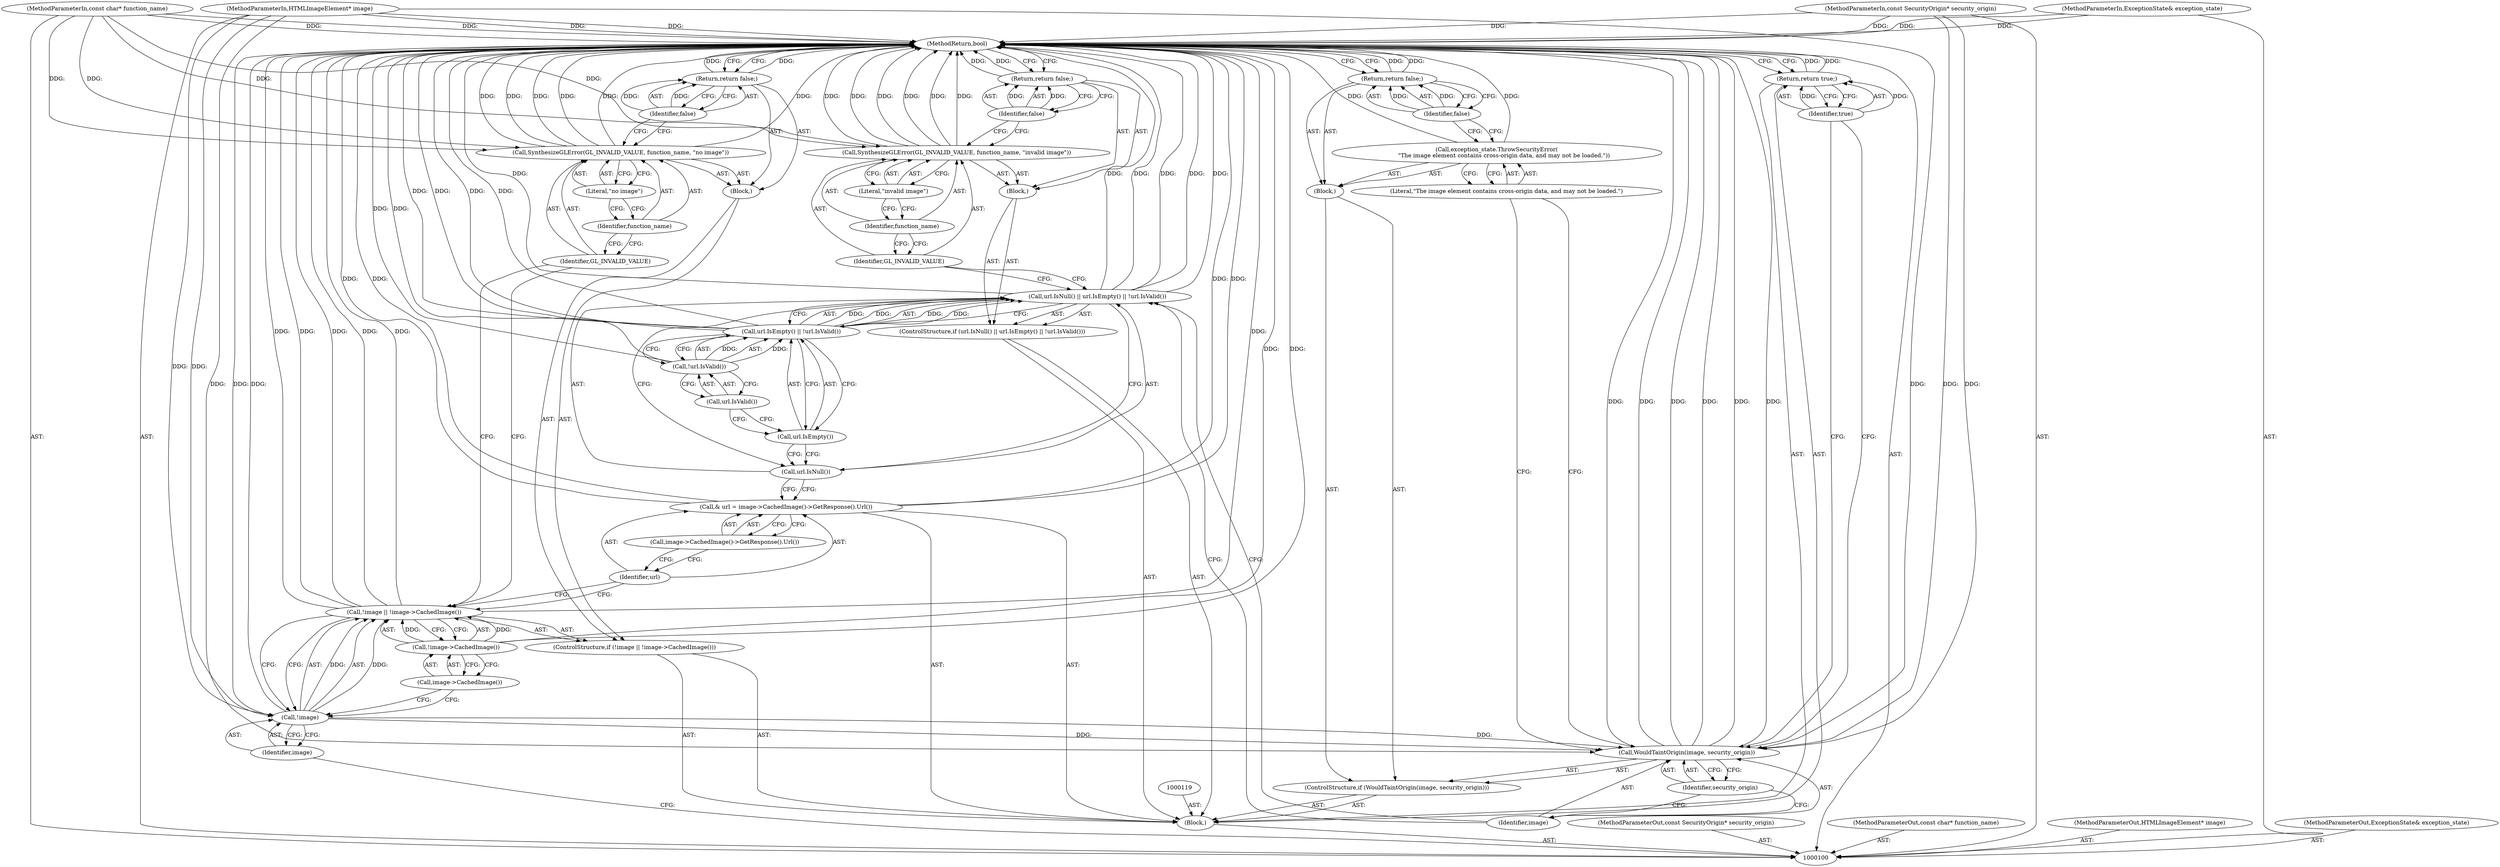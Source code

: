 digraph "0_Chrome_fae4d7b7d7e5c8a04a8b7a3258c0fc8362afa24c" {
"1000148" [label="(MethodReturn,bool)"];
"1000120" [label="(Call,& url = image->CachedImage()->GetResponse().Url())"];
"1000121" [label="(Identifier,url)"];
"1000122" [label="(Call,image->CachedImage()->GetResponse().Url())"];
"1000123" [label="(ControlStructure,if (url.IsNull() || url.IsEmpty() || !url.IsValid()))"];
"1000126" [label="(Call,url.IsEmpty() || !url.IsValid())"];
"1000127" [label="(Call,url.IsEmpty())"];
"1000128" [label="(Call,!url.IsValid())"];
"1000129" [label="(Call,url.IsValid())"];
"1000130" [label="(Block,)"];
"1000124" [label="(Call,url.IsNull() || url.IsEmpty() || !url.IsValid())"];
"1000125" [label="(Call,url.IsNull())"];
"1000132" [label="(Identifier,GL_INVALID_VALUE)"];
"1000131" [label="(Call,SynthesizeGLError(GL_INVALID_VALUE, function_name, \"invalid image\"))"];
"1000133" [label="(Identifier,function_name)"];
"1000134" [label="(Literal,\"invalid image\")"];
"1000136" [label="(Identifier,false)"];
"1000135" [label="(Return,return false;)"];
"1000139" [label="(Identifier,image)"];
"1000137" [label="(ControlStructure,if (WouldTaintOrigin(image, security_origin)))"];
"1000140" [label="(Identifier,security_origin)"];
"1000141" [label="(Block,)"];
"1000138" [label="(Call,WouldTaintOrigin(image, security_origin))"];
"1000142" [label="(Call,exception_state.ThrowSecurityError(\n        \"The image element contains cross-origin data, and may not be loaded.\"))"];
"1000143" [label="(Literal,\"The image element contains cross-origin data, and may not be loaded.\")"];
"1000145" [label="(Identifier,false)"];
"1000144" [label="(Return,return false;)"];
"1000101" [label="(MethodParameterIn,const SecurityOrigin* security_origin)"];
"1000203" [label="(MethodParameterOut,const SecurityOrigin* security_origin)"];
"1000147" [label="(Identifier,true)"];
"1000146" [label="(Return,return true;)"];
"1000102" [label="(MethodParameterIn,const char* function_name)"];
"1000204" [label="(MethodParameterOut,const char* function_name)"];
"1000103" [label="(MethodParameterIn,HTMLImageElement* image)"];
"1000205" [label="(MethodParameterOut,HTMLImageElement* image)"];
"1000105" [label="(Block,)"];
"1000104" [label="(MethodParameterIn,ExceptionState& exception_state)"];
"1000206" [label="(MethodParameterOut,ExceptionState& exception_state)"];
"1000110" [label="(Call,!image->CachedImage())"];
"1000111" [label="(Call,image->CachedImage())"];
"1000106" [label="(ControlStructure,if (!image || !image->CachedImage()))"];
"1000112" [label="(Block,)"];
"1000107" [label="(Call,!image || !image->CachedImage())"];
"1000108" [label="(Call,!image)"];
"1000109" [label="(Identifier,image)"];
"1000114" [label="(Identifier,GL_INVALID_VALUE)"];
"1000113" [label="(Call,SynthesizeGLError(GL_INVALID_VALUE, function_name, \"no image\"))"];
"1000115" [label="(Identifier,function_name)"];
"1000116" [label="(Literal,\"no image\")"];
"1000118" [label="(Identifier,false)"];
"1000117" [label="(Return,return false;)"];
"1000148" -> "1000100"  [label="AST: "];
"1000148" -> "1000117"  [label="CFG: "];
"1000148" -> "1000135"  [label="CFG: "];
"1000148" -> "1000144"  [label="CFG: "];
"1000148" -> "1000146"  [label="CFG: "];
"1000135" -> "1000148"  [label="DDG: "];
"1000117" -> "1000148"  [label="DDG: "];
"1000144" -> "1000148"  [label="DDG: "];
"1000146" -> "1000148"  [label="DDG: "];
"1000124" -> "1000148"  [label="DDG: "];
"1000124" -> "1000148"  [label="DDG: "];
"1000124" -> "1000148"  [label="DDG: "];
"1000142" -> "1000148"  [label="DDG: "];
"1000107" -> "1000148"  [label="DDG: "];
"1000107" -> "1000148"  [label="DDG: "];
"1000107" -> "1000148"  [label="DDG: "];
"1000104" -> "1000148"  [label="DDG: "];
"1000113" -> "1000148"  [label="DDG: "];
"1000113" -> "1000148"  [label="DDG: "];
"1000113" -> "1000148"  [label="DDG: "];
"1000138" -> "1000148"  [label="DDG: "];
"1000138" -> "1000148"  [label="DDG: "];
"1000138" -> "1000148"  [label="DDG: "];
"1000126" -> "1000148"  [label="DDG: "];
"1000126" -> "1000148"  [label="DDG: "];
"1000120" -> "1000148"  [label="DDG: "];
"1000120" -> "1000148"  [label="DDG: "];
"1000110" -> "1000148"  [label="DDG: "];
"1000108" -> "1000148"  [label="DDG: "];
"1000131" -> "1000148"  [label="DDG: "];
"1000131" -> "1000148"  [label="DDG: "];
"1000131" -> "1000148"  [label="DDG: "];
"1000128" -> "1000148"  [label="DDG: "];
"1000103" -> "1000148"  [label="DDG: "];
"1000102" -> "1000148"  [label="DDG: "];
"1000101" -> "1000148"  [label="DDG: "];
"1000120" -> "1000105"  [label="AST: "];
"1000120" -> "1000122"  [label="CFG: "];
"1000121" -> "1000120"  [label="AST: "];
"1000122" -> "1000120"  [label="AST: "];
"1000125" -> "1000120"  [label="CFG: "];
"1000120" -> "1000148"  [label="DDG: "];
"1000120" -> "1000148"  [label="DDG: "];
"1000121" -> "1000120"  [label="AST: "];
"1000121" -> "1000107"  [label="CFG: "];
"1000122" -> "1000121"  [label="CFG: "];
"1000122" -> "1000120"  [label="AST: "];
"1000122" -> "1000121"  [label="CFG: "];
"1000120" -> "1000122"  [label="CFG: "];
"1000123" -> "1000105"  [label="AST: "];
"1000124" -> "1000123"  [label="AST: "];
"1000130" -> "1000123"  [label="AST: "];
"1000126" -> "1000124"  [label="AST: "];
"1000126" -> "1000127"  [label="CFG: "];
"1000126" -> "1000128"  [label="CFG: "];
"1000127" -> "1000126"  [label="AST: "];
"1000128" -> "1000126"  [label="AST: "];
"1000124" -> "1000126"  [label="CFG: "];
"1000126" -> "1000148"  [label="DDG: "];
"1000126" -> "1000148"  [label="DDG: "];
"1000126" -> "1000124"  [label="DDG: "];
"1000126" -> "1000124"  [label="DDG: "];
"1000128" -> "1000126"  [label="DDG: "];
"1000127" -> "1000126"  [label="AST: "];
"1000127" -> "1000125"  [label="CFG: "];
"1000129" -> "1000127"  [label="CFG: "];
"1000126" -> "1000127"  [label="CFG: "];
"1000128" -> "1000126"  [label="AST: "];
"1000128" -> "1000129"  [label="CFG: "];
"1000129" -> "1000128"  [label="AST: "];
"1000126" -> "1000128"  [label="CFG: "];
"1000128" -> "1000148"  [label="DDG: "];
"1000128" -> "1000126"  [label="DDG: "];
"1000129" -> "1000128"  [label="AST: "];
"1000129" -> "1000127"  [label="CFG: "];
"1000128" -> "1000129"  [label="CFG: "];
"1000130" -> "1000123"  [label="AST: "];
"1000131" -> "1000130"  [label="AST: "];
"1000135" -> "1000130"  [label="AST: "];
"1000124" -> "1000123"  [label="AST: "];
"1000124" -> "1000125"  [label="CFG: "];
"1000124" -> "1000126"  [label="CFG: "];
"1000125" -> "1000124"  [label="AST: "];
"1000126" -> "1000124"  [label="AST: "];
"1000132" -> "1000124"  [label="CFG: "];
"1000139" -> "1000124"  [label="CFG: "];
"1000124" -> "1000148"  [label="DDG: "];
"1000124" -> "1000148"  [label="DDG: "];
"1000124" -> "1000148"  [label="DDG: "];
"1000126" -> "1000124"  [label="DDG: "];
"1000126" -> "1000124"  [label="DDG: "];
"1000125" -> "1000124"  [label="AST: "];
"1000125" -> "1000120"  [label="CFG: "];
"1000127" -> "1000125"  [label="CFG: "];
"1000124" -> "1000125"  [label="CFG: "];
"1000132" -> "1000131"  [label="AST: "];
"1000132" -> "1000124"  [label="CFG: "];
"1000133" -> "1000132"  [label="CFG: "];
"1000131" -> "1000130"  [label="AST: "];
"1000131" -> "1000134"  [label="CFG: "];
"1000132" -> "1000131"  [label="AST: "];
"1000133" -> "1000131"  [label="AST: "];
"1000134" -> "1000131"  [label="AST: "];
"1000136" -> "1000131"  [label="CFG: "];
"1000131" -> "1000148"  [label="DDG: "];
"1000131" -> "1000148"  [label="DDG: "];
"1000131" -> "1000148"  [label="DDG: "];
"1000102" -> "1000131"  [label="DDG: "];
"1000133" -> "1000131"  [label="AST: "];
"1000133" -> "1000132"  [label="CFG: "];
"1000134" -> "1000133"  [label="CFG: "];
"1000134" -> "1000131"  [label="AST: "];
"1000134" -> "1000133"  [label="CFG: "];
"1000131" -> "1000134"  [label="CFG: "];
"1000136" -> "1000135"  [label="AST: "];
"1000136" -> "1000131"  [label="CFG: "];
"1000135" -> "1000136"  [label="CFG: "];
"1000136" -> "1000135"  [label="DDG: "];
"1000135" -> "1000130"  [label="AST: "];
"1000135" -> "1000136"  [label="CFG: "];
"1000136" -> "1000135"  [label="AST: "];
"1000148" -> "1000135"  [label="CFG: "];
"1000135" -> "1000148"  [label="DDG: "];
"1000136" -> "1000135"  [label="DDG: "];
"1000139" -> "1000138"  [label="AST: "];
"1000139" -> "1000124"  [label="CFG: "];
"1000140" -> "1000139"  [label="CFG: "];
"1000137" -> "1000105"  [label="AST: "];
"1000138" -> "1000137"  [label="AST: "];
"1000141" -> "1000137"  [label="AST: "];
"1000140" -> "1000138"  [label="AST: "];
"1000140" -> "1000139"  [label="CFG: "];
"1000138" -> "1000140"  [label="CFG: "];
"1000141" -> "1000137"  [label="AST: "];
"1000142" -> "1000141"  [label="AST: "];
"1000144" -> "1000141"  [label="AST: "];
"1000138" -> "1000137"  [label="AST: "];
"1000138" -> "1000140"  [label="CFG: "];
"1000139" -> "1000138"  [label="AST: "];
"1000140" -> "1000138"  [label="AST: "];
"1000143" -> "1000138"  [label="CFG: "];
"1000147" -> "1000138"  [label="CFG: "];
"1000138" -> "1000148"  [label="DDG: "];
"1000138" -> "1000148"  [label="DDG: "];
"1000138" -> "1000148"  [label="DDG: "];
"1000108" -> "1000138"  [label="DDG: "];
"1000103" -> "1000138"  [label="DDG: "];
"1000101" -> "1000138"  [label="DDG: "];
"1000142" -> "1000141"  [label="AST: "];
"1000142" -> "1000143"  [label="CFG: "];
"1000143" -> "1000142"  [label="AST: "];
"1000145" -> "1000142"  [label="CFG: "];
"1000142" -> "1000148"  [label="DDG: "];
"1000143" -> "1000142"  [label="AST: "];
"1000143" -> "1000138"  [label="CFG: "];
"1000142" -> "1000143"  [label="CFG: "];
"1000145" -> "1000144"  [label="AST: "];
"1000145" -> "1000142"  [label="CFG: "];
"1000144" -> "1000145"  [label="CFG: "];
"1000145" -> "1000144"  [label="DDG: "];
"1000144" -> "1000141"  [label="AST: "];
"1000144" -> "1000145"  [label="CFG: "];
"1000145" -> "1000144"  [label="AST: "];
"1000148" -> "1000144"  [label="CFG: "];
"1000144" -> "1000148"  [label="DDG: "];
"1000145" -> "1000144"  [label="DDG: "];
"1000101" -> "1000100"  [label="AST: "];
"1000101" -> "1000148"  [label="DDG: "];
"1000101" -> "1000138"  [label="DDG: "];
"1000203" -> "1000100"  [label="AST: "];
"1000147" -> "1000146"  [label="AST: "];
"1000147" -> "1000138"  [label="CFG: "];
"1000146" -> "1000147"  [label="CFG: "];
"1000147" -> "1000146"  [label="DDG: "];
"1000146" -> "1000105"  [label="AST: "];
"1000146" -> "1000147"  [label="CFG: "];
"1000147" -> "1000146"  [label="AST: "];
"1000148" -> "1000146"  [label="CFG: "];
"1000146" -> "1000148"  [label="DDG: "];
"1000147" -> "1000146"  [label="DDG: "];
"1000102" -> "1000100"  [label="AST: "];
"1000102" -> "1000148"  [label="DDG: "];
"1000102" -> "1000113"  [label="DDG: "];
"1000102" -> "1000131"  [label="DDG: "];
"1000204" -> "1000100"  [label="AST: "];
"1000103" -> "1000100"  [label="AST: "];
"1000103" -> "1000148"  [label="DDG: "];
"1000103" -> "1000108"  [label="DDG: "];
"1000103" -> "1000138"  [label="DDG: "];
"1000205" -> "1000100"  [label="AST: "];
"1000105" -> "1000100"  [label="AST: "];
"1000106" -> "1000105"  [label="AST: "];
"1000119" -> "1000105"  [label="AST: "];
"1000120" -> "1000105"  [label="AST: "];
"1000123" -> "1000105"  [label="AST: "];
"1000137" -> "1000105"  [label="AST: "];
"1000146" -> "1000105"  [label="AST: "];
"1000104" -> "1000100"  [label="AST: "];
"1000104" -> "1000148"  [label="DDG: "];
"1000206" -> "1000100"  [label="AST: "];
"1000110" -> "1000107"  [label="AST: "];
"1000110" -> "1000111"  [label="CFG: "];
"1000111" -> "1000110"  [label="AST: "];
"1000107" -> "1000110"  [label="CFG: "];
"1000110" -> "1000148"  [label="DDG: "];
"1000110" -> "1000107"  [label="DDG: "];
"1000111" -> "1000110"  [label="AST: "];
"1000111" -> "1000108"  [label="CFG: "];
"1000110" -> "1000111"  [label="CFG: "];
"1000106" -> "1000105"  [label="AST: "];
"1000107" -> "1000106"  [label="AST: "];
"1000112" -> "1000106"  [label="AST: "];
"1000112" -> "1000106"  [label="AST: "];
"1000113" -> "1000112"  [label="AST: "];
"1000117" -> "1000112"  [label="AST: "];
"1000107" -> "1000106"  [label="AST: "];
"1000107" -> "1000108"  [label="CFG: "];
"1000107" -> "1000110"  [label="CFG: "];
"1000108" -> "1000107"  [label="AST: "];
"1000110" -> "1000107"  [label="AST: "];
"1000114" -> "1000107"  [label="CFG: "];
"1000121" -> "1000107"  [label="CFG: "];
"1000107" -> "1000148"  [label="DDG: "];
"1000107" -> "1000148"  [label="DDG: "];
"1000107" -> "1000148"  [label="DDG: "];
"1000108" -> "1000107"  [label="DDG: "];
"1000110" -> "1000107"  [label="DDG: "];
"1000108" -> "1000107"  [label="AST: "];
"1000108" -> "1000109"  [label="CFG: "];
"1000109" -> "1000108"  [label="AST: "];
"1000111" -> "1000108"  [label="CFG: "];
"1000107" -> "1000108"  [label="CFG: "];
"1000108" -> "1000148"  [label="DDG: "];
"1000108" -> "1000107"  [label="DDG: "];
"1000103" -> "1000108"  [label="DDG: "];
"1000108" -> "1000138"  [label="DDG: "];
"1000109" -> "1000108"  [label="AST: "];
"1000109" -> "1000100"  [label="CFG: "];
"1000108" -> "1000109"  [label="CFG: "];
"1000114" -> "1000113"  [label="AST: "];
"1000114" -> "1000107"  [label="CFG: "];
"1000115" -> "1000114"  [label="CFG: "];
"1000113" -> "1000112"  [label="AST: "];
"1000113" -> "1000116"  [label="CFG: "];
"1000114" -> "1000113"  [label="AST: "];
"1000115" -> "1000113"  [label="AST: "];
"1000116" -> "1000113"  [label="AST: "];
"1000118" -> "1000113"  [label="CFG: "];
"1000113" -> "1000148"  [label="DDG: "];
"1000113" -> "1000148"  [label="DDG: "];
"1000113" -> "1000148"  [label="DDG: "];
"1000102" -> "1000113"  [label="DDG: "];
"1000115" -> "1000113"  [label="AST: "];
"1000115" -> "1000114"  [label="CFG: "];
"1000116" -> "1000115"  [label="CFG: "];
"1000116" -> "1000113"  [label="AST: "];
"1000116" -> "1000115"  [label="CFG: "];
"1000113" -> "1000116"  [label="CFG: "];
"1000118" -> "1000117"  [label="AST: "];
"1000118" -> "1000113"  [label="CFG: "];
"1000117" -> "1000118"  [label="CFG: "];
"1000118" -> "1000117"  [label="DDG: "];
"1000117" -> "1000112"  [label="AST: "];
"1000117" -> "1000118"  [label="CFG: "];
"1000118" -> "1000117"  [label="AST: "];
"1000148" -> "1000117"  [label="CFG: "];
"1000117" -> "1000148"  [label="DDG: "];
"1000118" -> "1000117"  [label="DDG: "];
}
